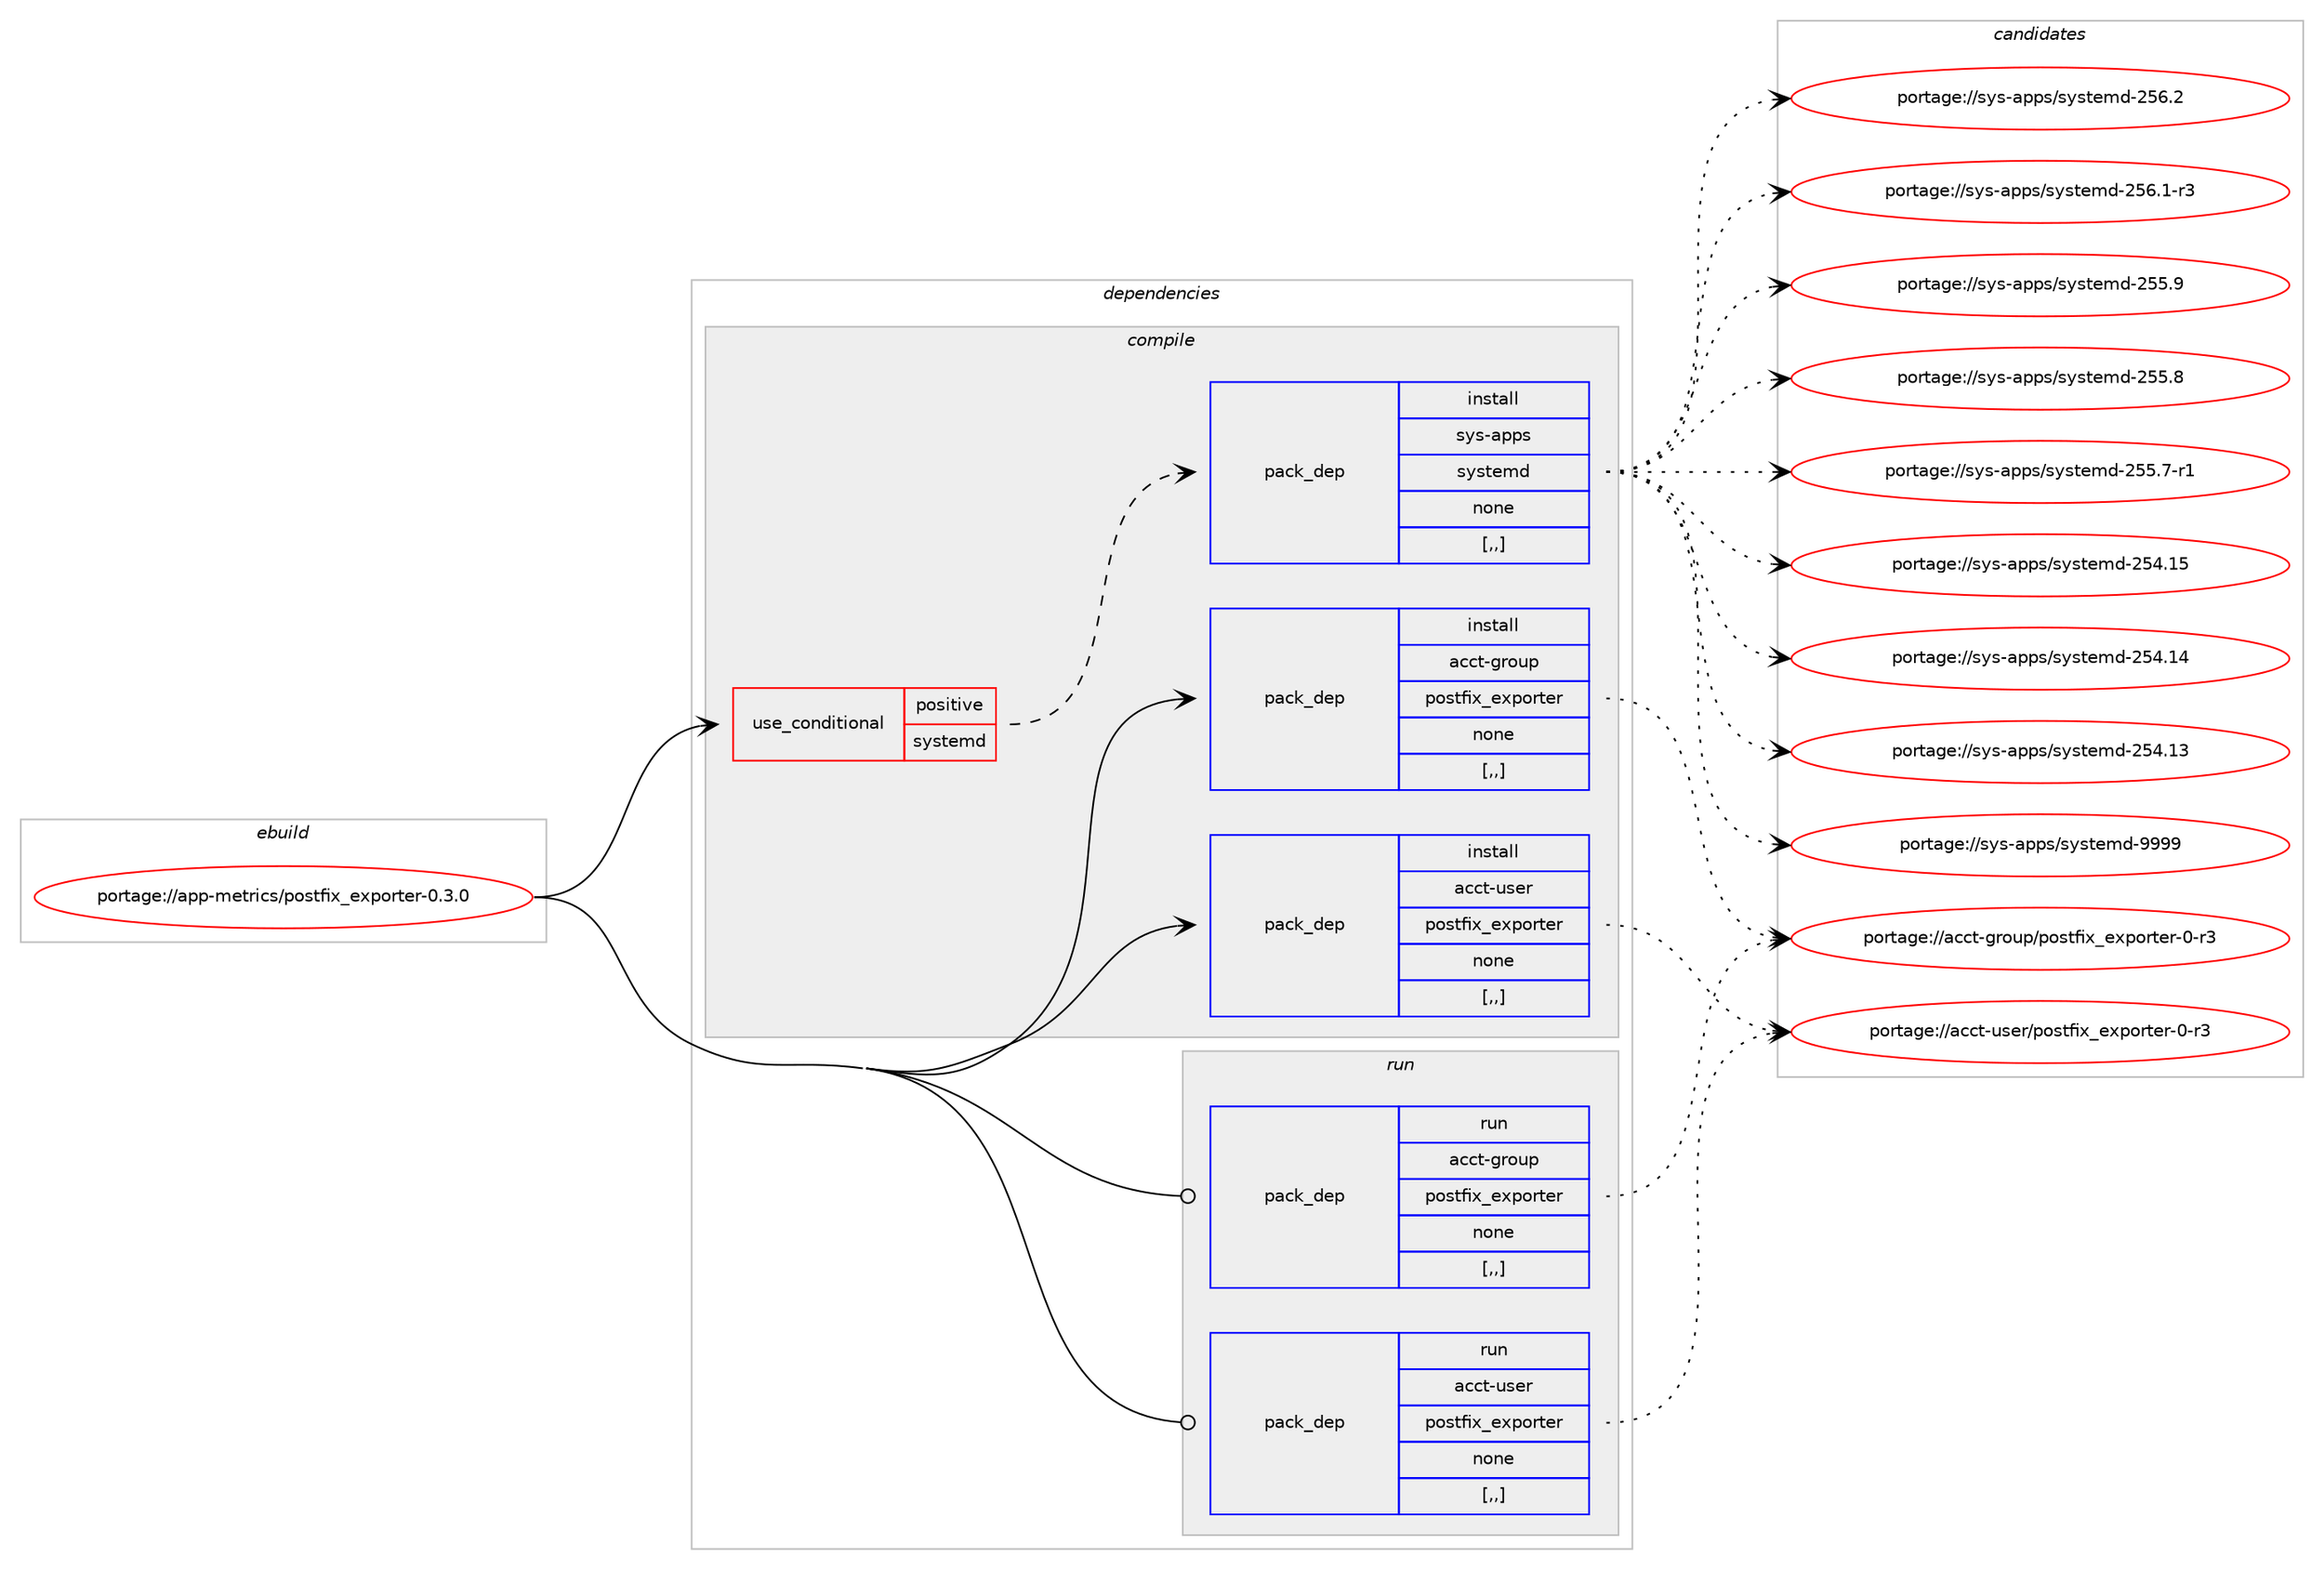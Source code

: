 digraph prolog {

# *************
# Graph options
# *************

newrank=true;
concentrate=true;
compound=true;
graph [rankdir=LR,fontname=Helvetica,fontsize=10,ranksep=1.5];#, ranksep=2.5, nodesep=0.2];
edge  [arrowhead=vee];
node  [fontname=Helvetica,fontsize=10];

# **********
# The ebuild
# **********

subgraph cluster_leftcol {
color=gray;
label=<<i>ebuild</i>>;
id [label="portage://app-metrics/postfix_exporter-0.3.0", color=red, width=4, href="../app-metrics/postfix_exporter-0.3.0.svg"];
}

# ****************
# The dependencies
# ****************

subgraph cluster_midcol {
color=gray;
label=<<i>dependencies</i>>;
subgraph cluster_compile {
fillcolor="#eeeeee";
style=filled;
label=<<i>compile</i>>;
subgraph cond11595 {
dependency39793 [label=<<TABLE BORDER="0" CELLBORDER="1" CELLSPACING="0" CELLPADDING="4"><TR><TD ROWSPAN="3" CELLPADDING="10">use_conditional</TD></TR><TR><TD>positive</TD></TR><TR><TD>systemd</TD></TR></TABLE>>, shape=none, color=red];
subgraph pack27811 {
dependency39794 [label=<<TABLE BORDER="0" CELLBORDER="1" CELLSPACING="0" CELLPADDING="4" WIDTH="220"><TR><TD ROWSPAN="6" CELLPADDING="30">pack_dep</TD></TR><TR><TD WIDTH="110">install</TD></TR><TR><TD>sys-apps</TD></TR><TR><TD>systemd</TD></TR><TR><TD>none</TD></TR><TR><TD>[,,]</TD></TR></TABLE>>, shape=none, color=blue];
}
dependency39793:e -> dependency39794:w [weight=20,style="dashed",arrowhead="vee"];
}
id:e -> dependency39793:w [weight=20,style="solid",arrowhead="vee"];
subgraph pack27812 {
dependency39795 [label=<<TABLE BORDER="0" CELLBORDER="1" CELLSPACING="0" CELLPADDING="4" WIDTH="220"><TR><TD ROWSPAN="6" CELLPADDING="30">pack_dep</TD></TR><TR><TD WIDTH="110">install</TD></TR><TR><TD>acct-group</TD></TR><TR><TD>postfix_exporter</TD></TR><TR><TD>none</TD></TR><TR><TD>[,,]</TD></TR></TABLE>>, shape=none, color=blue];
}
id:e -> dependency39795:w [weight=20,style="solid",arrowhead="vee"];
subgraph pack27813 {
dependency39796 [label=<<TABLE BORDER="0" CELLBORDER="1" CELLSPACING="0" CELLPADDING="4" WIDTH="220"><TR><TD ROWSPAN="6" CELLPADDING="30">pack_dep</TD></TR><TR><TD WIDTH="110">install</TD></TR><TR><TD>acct-user</TD></TR><TR><TD>postfix_exporter</TD></TR><TR><TD>none</TD></TR><TR><TD>[,,]</TD></TR></TABLE>>, shape=none, color=blue];
}
id:e -> dependency39796:w [weight=20,style="solid",arrowhead="vee"];
}
subgraph cluster_compileandrun {
fillcolor="#eeeeee";
style=filled;
label=<<i>compile and run</i>>;
}
subgraph cluster_run {
fillcolor="#eeeeee";
style=filled;
label=<<i>run</i>>;
subgraph pack27814 {
dependency39797 [label=<<TABLE BORDER="0" CELLBORDER="1" CELLSPACING="0" CELLPADDING="4" WIDTH="220"><TR><TD ROWSPAN="6" CELLPADDING="30">pack_dep</TD></TR><TR><TD WIDTH="110">run</TD></TR><TR><TD>acct-group</TD></TR><TR><TD>postfix_exporter</TD></TR><TR><TD>none</TD></TR><TR><TD>[,,]</TD></TR></TABLE>>, shape=none, color=blue];
}
id:e -> dependency39797:w [weight=20,style="solid",arrowhead="odot"];
subgraph pack27815 {
dependency39798 [label=<<TABLE BORDER="0" CELLBORDER="1" CELLSPACING="0" CELLPADDING="4" WIDTH="220"><TR><TD ROWSPAN="6" CELLPADDING="30">pack_dep</TD></TR><TR><TD WIDTH="110">run</TD></TR><TR><TD>acct-user</TD></TR><TR><TD>postfix_exporter</TD></TR><TR><TD>none</TD></TR><TR><TD>[,,]</TD></TR></TABLE>>, shape=none, color=blue];
}
id:e -> dependency39798:w [weight=20,style="solid",arrowhead="odot"];
}
}

# **************
# The candidates
# **************

subgraph cluster_choices {
rank=same;
color=gray;
label=<<i>candidates</i>>;

subgraph choice27811 {
color=black;
nodesep=1;
choice1151211154597112112115471151211151161011091004557575757 [label="portage://sys-apps/systemd-9999", color=red, width=4,href="../sys-apps/systemd-9999.svg"];
choice115121115459711211211547115121115116101109100455053544650 [label="portage://sys-apps/systemd-256.2", color=red, width=4,href="../sys-apps/systemd-256.2.svg"];
choice1151211154597112112115471151211151161011091004550535446494511451 [label="portage://sys-apps/systemd-256.1-r3", color=red, width=4,href="../sys-apps/systemd-256.1-r3.svg"];
choice115121115459711211211547115121115116101109100455053534657 [label="portage://sys-apps/systemd-255.9", color=red, width=4,href="../sys-apps/systemd-255.9.svg"];
choice115121115459711211211547115121115116101109100455053534656 [label="portage://sys-apps/systemd-255.8", color=red, width=4,href="../sys-apps/systemd-255.8.svg"];
choice1151211154597112112115471151211151161011091004550535346554511449 [label="portage://sys-apps/systemd-255.7-r1", color=red, width=4,href="../sys-apps/systemd-255.7-r1.svg"];
choice11512111545971121121154711512111511610110910045505352464953 [label="portage://sys-apps/systemd-254.15", color=red, width=4,href="../sys-apps/systemd-254.15.svg"];
choice11512111545971121121154711512111511610110910045505352464952 [label="portage://sys-apps/systemd-254.14", color=red, width=4,href="../sys-apps/systemd-254.14.svg"];
choice11512111545971121121154711512111511610110910045505352464951 [label="portage://sys-apps/systemd-254.13", color=red, width=4,href="../sys-apps/systemd-254.13.svg"];
dependency39794:e -> choice1151211154597112112115471151211151161011091004557575757:w [style=dotted,weight="100"];
dependency39794:e -> choice115121115459711211211547115121115116101109100455053544650:w [style=dotted,weight="100"];
dependency39794:e -> choice1151211154597112112115471151211151161011091004550535446494511451:w [style=dotted,weight="100"];
dependency39794:e -> choice115121115459711211211547115121115116101109100455053534657:w [style=dotted,weight="100"];
dependency39794:e -> choice115121115459711211211547115121115116101109100455053534656:w [style=dotted,weight="100"];
dependency39794:e -> choice1151211154597112112115471151211151161011091004550535346554511449:w [style=dotted,weight="100"];
dependency39794:e -> choice11512111545971121121154711512111511610110910045505352464953:w [style=dotted,weight="100"];
dependency39794:e -> choice11512111545971121121154711512111511610110910045505352464952:w [style=dotted,weight="100"];
dependency39794:e -> choice11512111545971121121154711512111511610110910045505352464951:w [style=dotted,weight="100"];
}
subgraph choice27812 {
color=black;
nodesep=1;
choice97999911645103114111117112471121111151161021051209510112011211111411610111445484511451 [label="portage://acct-group/postfix_exporter-0-r3", color=red, width=4,href="../acct-group/postfix_exporter-0-r3.svg"];
dependency39795:e -> choice97999911645103114111117112471121111151161021051209510112011211111411610111445484511451:w [style=dotted,weight="100"];
}
subgraph choice27813 {
color=black;
nodesep=1;
choice97999911645117115101114471121111151161021051209510112011211111411610111445484511451 [label="portage://acct-user/postfix_exporter-0-r3", color=red, width=4,href="../acct-user/postfix_exporter-0-r3.svg"];
dependency39796:e -> choice97999911645117115101114471121111151161021051209510112011211111411610111445484511451:w [style=dotted,weight="100"];
}
subgraph choice27814 {
color=black;
nodesep=1;
choice97999911645103114111117112471121111151161021051209510112011211111411610111445484511451 [label="portage://acct-group/postfix_exporter-0-r3", color=red, width=4,href="../acct-group/postfix_exporter-0-r3.svg"];
dependency39797:e -> choice97999911645103114111117112471121111151161021051209510112011211111411610111445484511451:w [style=dotted,weight="100"];
}
subgraph choice27815 {
color=black;
nodesep=1;
choice97999911645117115101114471121111151161021051209510112011211111411610111445484511451 [label="portage://acct-user/postfix_exporter-0-r3", color=red, width=4,href="../acct-user/postfix_exporter-0-r3.svg"];
dependency39798:e -> choice97999911645117115101114471121111151161021051209510112011211111411610111445484511451:w [style=dotted,weight="100"];
}
}

}
